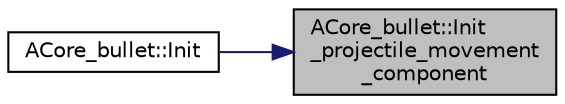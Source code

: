 digraph "ACore_bullet::Init_projectile_movement_component"
{
 // LATEX_PDF_SIZE
  edge [fontname="Helvetica",fontsize="10",labelfontname="Helvetica",labelfontsize="10"];
  node [fontname="Helvetica",fontsize="10",shape=record];
  rankdir="RL";
  Node1 [label="ACore_bullet::Init\l_projectile_movement\l_component",height=0.2,width=0.4,color="black", fillcolor="grey75", style="filled", fontcolor="black",tooltip="총알 컴포넌트 초기화"];
  Node1 -> Node2 [dir="back",color="midnightblue",fontsize="10",style="solid",fontname="Helvetica"];
  Node2 [label="ACore_bullet::Init",height=0.2,width=0.4,color="black", fillcolor="white", style="filled",URL="$class_a_core__bullet.html#a02dc396d7e30f3bec63cddeda8b1c78b",tooltip="총알 오브젝트 초기화"];
}
